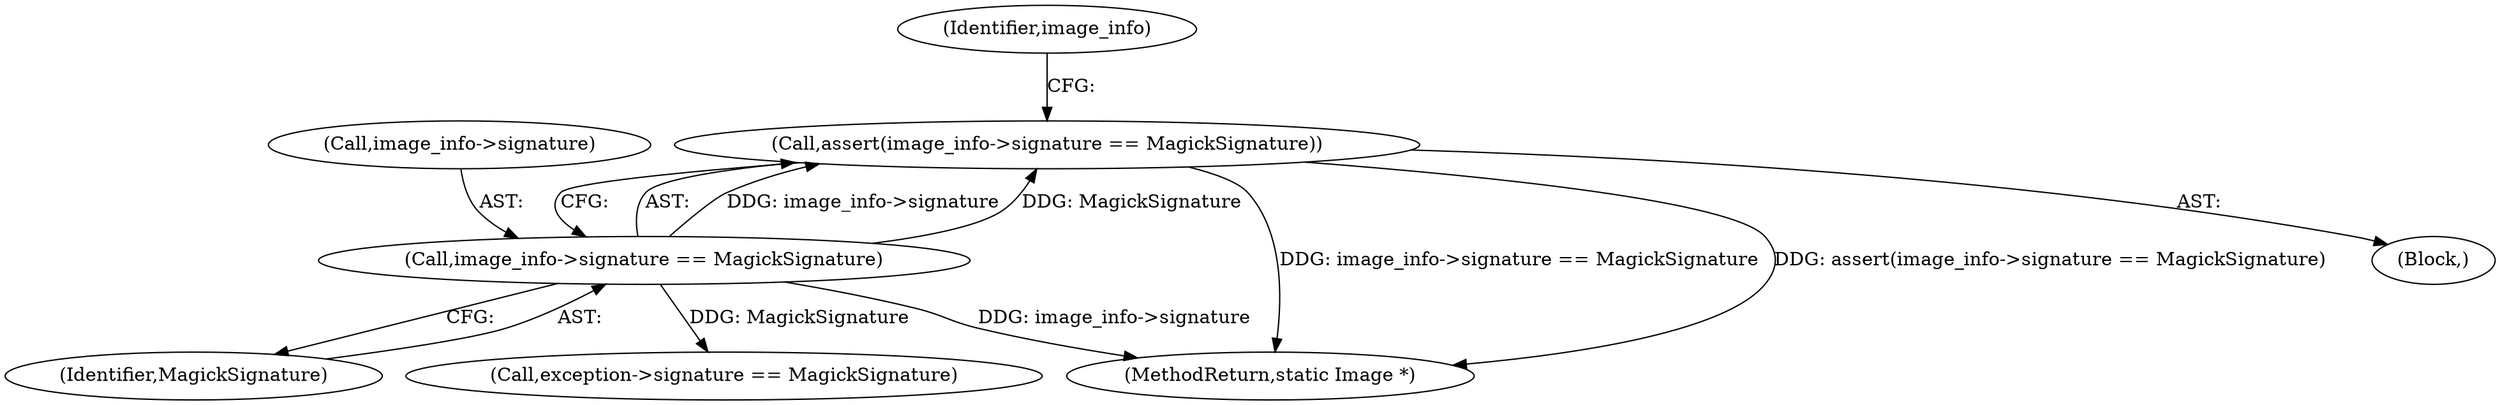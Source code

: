 digraph "0_ImageMagick_0474237508f39c4f783208123431815f1ededb76_1@API" {
"1000148" [label="(Call,assert(image_info->signature == MagickSignature))"];
"1000149" [label="(Call,image_info->signature == MagickSignature)"];
"1000153" [label="(Identifier,MagickSignature)"];
"1000150" [label="(Call,image_info->signature)"];
"1000148" [label="(Call,assert(image_info->signature == MagickSignature))"];
"1000176" [label="(Call,exception->signature == MagickSignature)"];
"1000149" [label="(Call,image_info->signature == MagickSignature)"];
"1000157" [label="(Identifier,image_info)"];
"1002358" [label="(MethodReturn,static Image *)"];
"1000120" [label="(Block,)"];
"1000148" -> "1000120"  [label="AST: "];
"1000148" -> "1000149"  [label="CFG: "];
"1000149" -> "1000148"  [label="AST: "];
"1000157" -> "1000148"  [label="CFG: "];
"1000148" -> "1002358"  [label="DDG: image_info->signature == MagickSignature"];
"1000148" -> "1002358"  [label="DDG: assert(image_info->signature == MagickSignature)"];
"1000149" -> "1000148"  [label="DDG: image_info->signature"];
"1000149" -> "1000148"  [label="DDG: MagickSignature"];
"1000149" -> "1000153"  [label="CFG: "];
"1000150" -> "1000149"  [label="AST: "];
"1000153" -> "1000149"  [label="AST: "];
"1000149" -> "1002358"  [label="DDG: image_info->signature"];
"1000149" -> "1000176"  [label="DDG: MagickSignature"];
}
